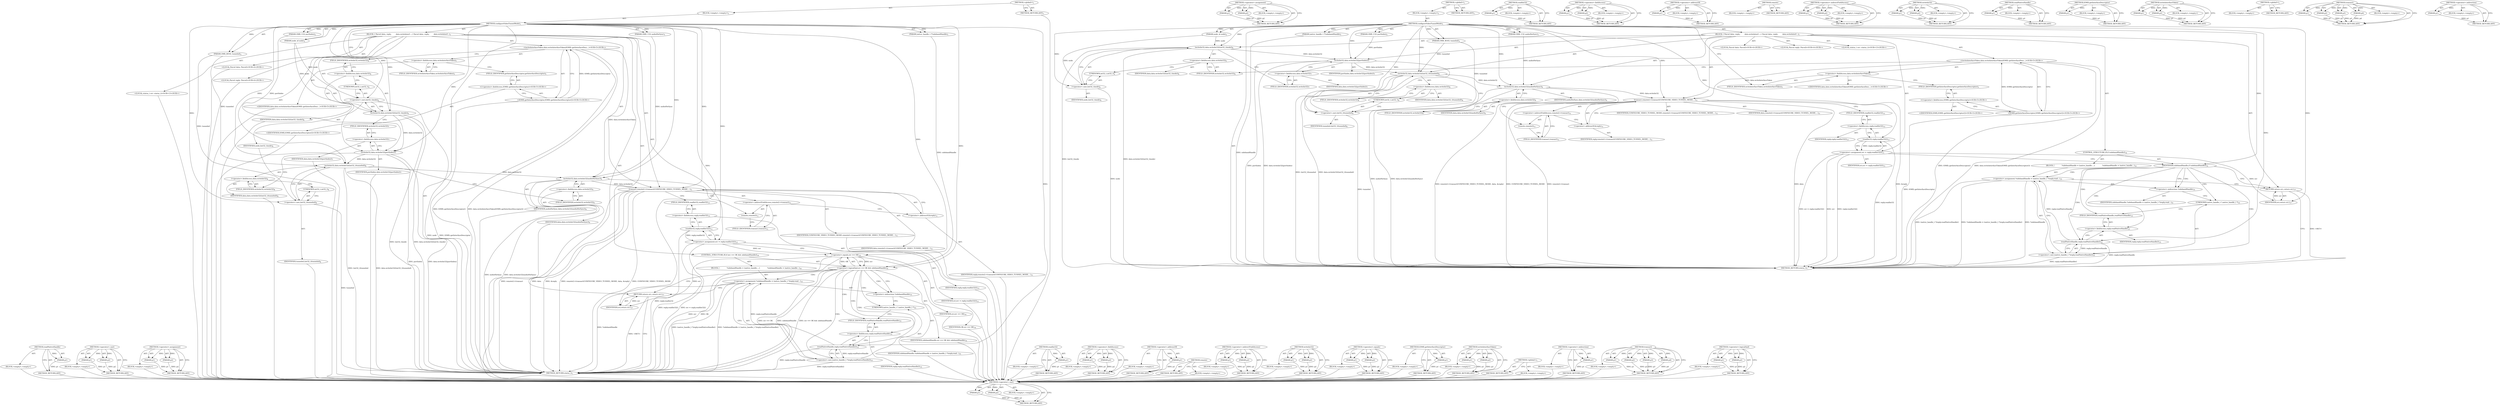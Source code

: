 digraph "&lt;operator&gt;.logicalAnd" {
vulnerable_124 [label=<(METHOD,&lt;operator&gt;.cast)>];
vulnerable_125 [label=<(PARAM,p1)>];
vulnerable_126 [label=<(PARAM,p2)>];
vulnerable_127 [label=<(BLOCK,&lt;empty&gt;,&lt;empty&gt;)>];
vulnerable_128 [label=<(METHOD_RETURN,ANY)>];
vulnerable_148 [label=<(METHOD,&lt;operator&gt;.assignment)>];
vulnerable_149 [label=<(PARAM,p1)>];
vulnerable_150 [label=<(PARAM,p2)>];
vulnerable_151 [label=<(BLOCK,&lt;empty&gt;,&lt;empty&gt;)>];
vulnerable_152 [label=<(METHOD_RETURN,ANY)>];
vulnerable_6 [label=<(METHOD,&lt;global&gt;)<SUB>1</SUB>>];
vulnerable_7 [label=<(BLOCK,&lt;empty&gt;,&lt;empty&gt;)<SUB>1</SUB>>];
vulnerable_8 [label=<(METHOD,configureVideoTunnelMode)<SUB>1</SUB>>];
vulnerable_9 [label=<(PARAM,node_id node)<SUB>2</SUB>>];
vulnerable_10 [label=<(PARAM,OMX_U32 portIndex)<SUB>2</SUB>>];
vulnerable_11 [label=<(PARAM,OMX_BOOL tunneled)<SUB>2</SUB>>];
vulnerable_12 [label=<(PARAM,OMX_U32 audioHwSync)<SUB>3</SUB>>];
vulnerable_13 [label=<(PARAM,native_handle_t **sidebandHandle)<SUB>3</SUB>>];
vulnerable_14 [label=<(BLOCK,{
 Parcel data, reply;
        data.writeInterf...,{
 Parcel data, reply;
        data.writeInterf...)<SUB>3</SUB>>];
vulnerable_15 [label="<(LOCAL,Parcel data: Parcel)<SUB>4</SUB>>"];
vulnerable_16 [label="<(LOCAL,Parcel reply: Parcel)<SUB>4</SUB>>"];
vulnerable_17 [label="<(writeInterfaceToken,data.writeInterfaceToken(IOMX::getInterfaceDesc...)<SUB>5</SUB>>"];
vulnerable_18 [label=<(&lt;operator&gt;.fieldAccess,data.writeInterfaceToken)<SUB>5</SUB>>];
vulnerable_19 [label="<(IDENTIFIER,data,data.writeInterfaceToken(IOMX::getInterfaceDesc...)<SUB>5</SUB>>"];
vulnerable_20 [label=<(FIELD_IDENTIFIER,writeInterfaceToken,writeInterfaceToken)<SUB>5</SUB>>];
vulnerable_21 [label="<(IOMX.getInterfaceDescriptor,IOMX::getInterfaceDescriptor())<SUB>5</SUB>>"];
vulnerable_22 [label="<(&lt;operator&gt;.fieldAccess,IOMX::getInterfaceDescriptor)<SUB>5</SUB>>"];
vulnerable_23 [label="<(IDENTIFIER,IOMX,IOMX::getInterfaceDescriptor())<SUB>5</SUB>>"];
vulnerable_24 [label=<(FIELD_IDENTIFIER,getInterfaceDescriptor,getInterfaceDescriptor)<SUB>5</SUB>>];
vulnerable_25 [label=<(writeInt32,data.writeInt32((int32_t)node))<SUB>6</SUB>>];
vulnerable_26 [label=<(&lt;operator&gt;.fieldAccess,data.writeInt32)<SUB>6</SUB>>];
vulnerable_27 [label=<(IDENTIFIER,data,data.writeInt32((int32_t)node))<SUB>6</SUB>>];
vulnerable_28 [label=<(FIELD_IDENTIFIER,writeInt32,writeInt32)<SUB>6</SUB>>];
vulnerable_29 [label=<(&lt;operator&gt;.cast,(int32_t)node)<SUB>6</SUB>>];
vulnerable_30 [label=<(UNKNOWN,int32_t,int32_t)<SUB>6</SUB>>];
vulnerable_31 [label=<(IDENTIFIER,node,(int32_t)node)<SUB>6</SUB>>];
vulnerable_32 [label=<(writeInt32,data.writeInt32(portIndex))<SUB>7</SUB>>];
vulnerable_33 [label=<(&lt;operator&gt;.fieldAccess,data.writeInt32)<SUB>7</SUB>>];
vulnerable_34 [label=<(IDENTIFIER,data,data.writeInt32(portIndex))<SUB>7</SUB>>];
vulnerable_35 [label=<(FIELD_IDENTIFIER,writeInt32,writeInt32)<SUB>7</SUB>>];
vulnerable_36 [label=<(IDENTIFIER,portIndex,data.writeInt32(portIndex))<SUB>7</SUB>>];
vulnerable_37 [label=<(writeInt32,data.writeInt32((int32_t)tunneled))<SUB>8</SUB>>];
vulnerable_38 [label=<(&lt;operator&gt;.fieldAccess,data.writeInt32)<SUB>8</SUB>>];
vulnerable_39 [label=<(IDENTIFIER,data,data.writeInt32((int32_t)tunneled))<SUB>8</SUB>>];
vulnerable_40 [label=<(FIELD_IDENTIFIER,writeInt32,writeInt32)<SUB>8</SUB>>];
vulnerable_41 [label=<(&lt;operator&gt;.cast,(int32_t)tunneled)<SUB>8</SUB>>];
vulnerable_42 [label=<(UNKNOWN,int32_t,int32_t)<SUB>8</SUB>>];
vulnerable_43 [label=<(IDENTIFIER,tunneled,(int32_t)tunneled)<SUB>8</SUB>>];
vulnerable_44 [label=<(writeInt32,data.writeInt32(audioHwSync))<SUB>9</SUB>>];
vulnerable_45 [label=<(&lt;operator&gt;.fieldAccess,data.writeInt32)<SUB>9</SUB>>];
vulnerable_46 [label=<(IDENTIFIER,data,data.writeInt32(audioHwSync))<SUB>9</SUB>>];
vulnerable_47 [label=<(FIELD_IDENTIFIER,writeInt32,writeInt32)<SUB>9</SUB>>];
vulnerable_48 [label=<(IDENTIFIER,audioHwSync,data.writeInt32(audioHwSync))<SUB>9</SUB>>];
vulnerable_49 [label=<(transact,remote()-&gt;transact(CONFIGURE_VIDEO_TUNNEL_MODE,...)<SUB>11</SUB>>];
vulnerable_50 [label=<(&lt;operator&gt;.indirectFieldAccess,remote()-&gt;transact)<SUB>11</SUB>>];
vulnerable_51 [label=<(remote,remote())<SUB>11</SUB>>];
vulnerable_52 [label=<(FIELD_IDENTIFIER,transact,transact)<SUB>11</SUB>>];
vulnerable_53 [label=<(IDENTIFIER,CONFIGURE_VIDEO_TUNNEL_MODE,remote()-&gt;transact(CONFIGURE_VIDEO_TUNNEL_MODE,...)<SUB>11</SUB>>];
vulnerable_54 [label=<(IDENTIFIER,data,remote()-&gt;transact(CONFIGURE_VIDEO_TUNNEL_MODE,...)<SUB>11</SUB>>];
vulnerable_55 [label=<(&lt;operator&gt;.addressOf,&amp;reply)<SUB>11</SUB>>];
vulnerable_56 [label=<(IDENTIFIER,reply,remote()-&gt;transact(CONFIGURE_VIDEO_TUNNEL_MODE,...)<SUB>11</SUB>>];
vulnerable_57 [label="<(LOCAL,status_t err: status_t)<SUB>13</SUB>>"];
vulnerable_58 [label=<(&lt;operator&gt;.assignment,err = reply.readInt32())<SUB>13</SUB>>];
vulnerable_59 [label=<(IDENTIFIER,err,err = reply.readInt32())<SUB>13</SUB>>];
vulnerable_60 [label=<(readInt32,reply.readInt32())<SUB>13</SUB>>];
vulnerable_61 [label=<(&lt;operator&gt;.fieldAccess,reply.readInt32)<SUB>13</SUB>>];
vulnerable_62 [label=<(IDENTIFIER,reply,reply.readInt32())<SUB>13</SUB>>];
vulnerable_63 [label=<(FIELD_IDENTIFIER,readInt32,readInt32)<SUB>13</SUB>>];
vulnerable_64 [label=<(CONTROL_STRUCTURE,IF,if (sidebandHandle))<SUB>14</SUB>>];
vulnerable_65 [label=<(IDENTIFIER,sidebandHandle,if (sidebandHandle))<SUB>14</SUB>>];
vulnerable_66 [label=<(BLOCK,{
             *sidebandHandle = (native_handle...,{
             *sidebandHandle = (native_handle...)<SUB>14</SUB>>];
vulnerable_67 [label=<(&lt;operator&gt;.assignment,*sidebandHandle = (native_handle_t *)reply.read...)<SUB>15</SUB>>];
vulnerable_68 [label=<(&lt;operator&gt;.indirection,*sidebandHandle)<SUB>15</SUB>>];
vulnerable_69 [label=<(IDENTIFIER,sidebandHandle,*sidebandHandle = (native_handle_t *)reply.read...)<SUB>15</SUB>>];
vulnerable_70 [label=<(&lt;operator&gt;.cast,(native_handle_t *)reply.readNativeHandle())<SUB>15</SUB>>];
vulnerable_71 [label=<(UNKNOWN,native_handle_t *,native_handle_t *)<SUB>15</SUB>>];
vulnerable_72 [label=<(readNativeHandle,reply.readNativeHandle())<SUB>15</SUB>>];
vulnerable_73 [label=<(&lt;operator&gt;.fieldAccess,reply.readNativeHandle)<SUB>15</SUB>>];
vulnerable_74 [label=<(IDENTIFIER,reply,reply.readNativeHandle())<SUB>15</SUB>>];
vulnerable_75 [label=<(FIELD_IDENTIFIER,readNativeHandle,readNativeHandle)<SUB>15</SUB>>];
vulnerable_76 [label=<(RETURN,return err;,return err;)<SUB>17</SUB>>];
vulnerable_77 [label=<(IDENTIFIER,err,return err;)<SUB>17</SUB>>];
vulnerable_78 [label=<(METHOD_RETURN,status_t)<SUB>1</SUB>>];
vulnerable_80 [label=<(METHOD_RETURN,ANY)<SUB>1</SUB>>];
vulnerable_153 [label=<(METHOD,readInt32)>];
vulnerable_154 [label=<(PARAM,p1)>];
vulnerable_155 [label=<(BLOCK,&lt;empty&gt;,&lt;empty&gt;)>];
vulnerable_156 [label=<(METHOD_RETURN,ANY)>];
vulnerable_110 [label=<(METHOD,&lt;operator&gt;.fieldAccess)>];
vulnerable_111 [label=<(PARAM,p1)>];
vulnerable_112 [label=<(PARAM,p2)>];
vulnerable_113 [label=<(BLOCK,&lt;empty&gt;,&lt;empty&gt;)>];
vulnerable_114 [label=<(METHOD_RETURN,ANY)>];
vulnerable_144 [label=<(METHOD,&lt;operator&gt;.addressOf)>];
vulnerable_145 [label=<(PARAM,p1)>];
vulnerable_146 [label=<(BLOCK,&lt;empty&gt;,&lt;empty&gt;)>];
vulnerable_147 [label=<(METHOD_RETURN,ANY)>];
vulnerable_141 [label=<(METHOD,remote)>];
vulnerable_142 [label=<(BLOCK,&lt;empty&gt;,&lt;empty&gt;)>];
vulnerable_143 [label=<(METHOD_RETURN,ANY)>];
vulnerable_136 [label=<(METHOD,&lt;operator&gt;.indirectFieldAccess)>];
vulnerable_137 [label=<(PARAM,p1)>];
vulnerable_138 [label=<(PARAM,p2)>];
vulnerable_139 [label=<(BLOCK,&lt;empty&gt;,&lt;empty&gt;)>];
vulnerable_140 [label=<(METHOD_RETURN,ANY)>];
vulnerable_119 [label=<(METHOD,writeInt32)>];
vulnerable_120 [label=<(PARAM,p1)>];
vulnerable_121 [label=<(PARAM,p2)>];
vulnerable_122 [label=<(BLOCK,&lt;empty&gt;,&lt;empty&gt;)>];
vulnerable_123 [label=<(METHOD_RETURN,ANY)>];
vulnerable_161 [label=<(METHOD,readNativeHandle)>];
vulnerable_162 [label=<(PARAM,p1)>];
vulnerable_163 [label=<(BLOCK,&lt;empty&gt;,&lt;empty&gt;)>];
vulnerable_164 [label=<(METHOD_RETURN,ANY)>];
vulnerable_115 [label=<(METHOD,IOMX.getInterfaceDescriptor)>];
vulnerable_116 [label=<(PARAM,p1)>];
vulnerable_117 [label=<(BLOCK,&lt;empty&gt;,&lt;empty&gt;)>];
vulnerable_118 [label=<(METHOD_RETURN,ANY)>];
vulnerable_105 [label=<(METHOD,writeInterfaceToken)>];
vulnerable_106 [label=<(PARAM,p1)>];
vulnerable_107 [label=<(PARAM,p2)>];
vulnerable_108 [label=<(BLOCK,&lt;empty&gt;,&lt;empty&gt;)>];
vulnerable_109 [label=<(METHOD_RETURN,ANY)>];
vulnerable_99 [label=<(METHOD,&lt;global&gt;)<SUB>1</SUB>>];
vulnerable_100 [label=<(BLOCK,&lt;empty&gt;,&lt;empty&gt;)>];
vulnerable_101 [label=<(METHOD_RETURN,ANY)>];
vulnerable_129 [label=<(METHOD,transact)>];
vulnerable_130 [label=<(PARAM,p1)>];
vulnerable_131 [label=<(PARAM,p2)>];
vulnerable_132 [label=<(PARAM,p3)>];
vulnerable_133 [label=<(PARAM,p4)>];
vulnerable_134 [label=<(BLOCK,&lt;empty&gt;,&lt;empty&gt;)>];
vulnerable_135 [label=<(METHOD_RETURN,ANY)>];
vulnerable_157 [label=<(METHOD,&lt;operator&gt;.indirection)>];
vulnerable_158 [label=<(PARAM,p1)>];
vulnerable_159 [label=<(BLOCK,&lt;empty&gt;,&lt;empty&gt;)>];
vulnerable_160 [label=<(METHOD_RETURN,ANY)>];
fixed_175 [label=<(METHOD,readNativeHandle)>];
fixed_176 [label=<(PARAM,p1)>];
fixed_177 [label=<(BLOCK,&lt;empty&gt;,&lt;empty&gt;)>];
fixed_178 [label=<(METHOD_RETURN,ANY)>];
fixed_128 [label=<(METHOD,&lt;operator&gt;.cast)>];
fixed_129 [label=<(PARAM,p1)>];
fixed_130 [label=<(PARAM,p2)>];
fixed_131 [label=<(BLOCK,&lt;empty&gt;,&lt;empty&gt;)>];
fixed_132 [label=<(METHOD_RETURN,ANY)>];
fixed_152 [label=<(METHOD,&lt;operator&gt;.assignment)>];
fixed_153 [label=<(PARAM,p1)>];
fixed_154 [label=<(PARAM,p2)>];
fixed_155 [label=<(BLOCK,&lt;empty&gt;,&lt;empty&gt;)>];
fixed_156 [label=<(METHOD_RETURN,ANY)>];
fixed_6 [label=<(METHOD,&lt;global&gt;)<SUB>1</SUB>>];
fixed_7 [label=<(BLOCK,&lt;empty&gt;,&lt;empty&gt;)<SUB>1</SUB>>];
fixed_8 [label=<(METHOD,configureVideoTunnelMode)<SUB>1</SUB>>];
fixed_9 [label=<(PARAM,node_id node)<SUB>2</SUB>>];
fixed_10 [label=<(PARAM,OMX_U32 portIndex)<SUB>2</SUB>>];
fixed_11 [label=<(PARAM,OMX_BOOL tunneled)<SUB>2</SUB>>];
fixed_12 [label=<(PARAM,OMX_U32 audioHwSync)<SUB>3</SUB>>];
fixed_13 [label=<(PARAM,native_handle_t **sidebandHandle)<SUB>3</SUB>>];
fixed_14 [label=<(BLOCK,{
 Parcel data, reply;
        data.writeInterf...,{
 Parcel data, reply;
        data.writeInterf...)<SUB>3</SUB>>];
fixed_15 [label="<(LOCAL,Parcel data: Parcel)<SUB>4</SUB>>"];
fixed_16 [label="<(LOCAL,Parcel reply: Parcel)<SUB>4</SUB>>"];
fixed_17 [label="<(writeInterfaceToken,data.writeInterfaceToken(IOMX::getInterfaceDesc...)<SUB>5</SUB>>"];
fixed_18 [label=<(&lt;operator&gt;.fieldAccess,data.writeInterfaceToken)<SUB>5</SUB>>];
fixed_19 [label="<(IDENTIFIER,data,data.writeInterfaceToken(IOMX::getInterfaceDesc...)<SUB>5</SUB>>"];
fixed_20 [label=<(FIELD_IDENTIFIER,writeInterfaceToken,writeInterfaceToken)<SUB>5</SUB>>];
fixed_21 [label="<(IOMX.getInterfaceDescriptor,IOMX::getInterfaceDescriptor())<SUB>5</SUB>>"];
fixed_22 [label="<(&lt;operator&gt;.fieldAccess,IOMX::getInterfaceDescriptor)<SUB>5</SUB>>"];
fixed_23 [label="<(IDENTIFIER,IOMX,IOMX::getInterfaceDescriptor())<SUB>5</SUB>>"];
fixed_24 [label=<(FIELD_IDENTIFIER,getInterfaceDescriptor,getInterfaceDescriptor)<SUB>5</SUB>>];
fixed_25 [label=<(writeInt32,data.writeInt32((int32_t)node))<SUB>6</SUB>>];
fixed_26 [label=<(&lt;operator&gt;.fieldAccess,data.writeInt32)<SUB>6</SUB>>];
fixed_27 [label=<(IDENTIFIER,data,data.writeInt32((int32_t)node))<SUB>6</SUB>>];
fixed_28 [label=<(FIELD_IDENTIFIER,writeInt32,writeInt32)<SUB>6</SUB>>];
fixed_29 [label=<(&lt;operator&gt;.cast,(int32_t)node)<SUB>6</SUB>>];
fixed_30 [label=<(UNKNOWN,int32_t,int32_t)<SUB>6</SUB>>];
fixed_31 [label=<(IDENTIFIER,node,(int32_t)node)<SUB>6</SUB>>];
fixed_32 [label=<(writeInt32,data.writeInt32(portIndex))<SUB>7</SUB>>];
fixed_33 [label=<(&lt;operator&gt;.fieldAccess,data.writeInt32)<SUB>7</SUB>>];
fixed_34 [label=<(IDENTIFIER,data,data.writeInt32(portIndex))<SUB>7</SUB>>];
fixed_35 [label=<(FIELD_IDENTIFIER,writeInt32,writeInt32)<SUB>7</SUB>>];
fixed_36 [label=<(IDENTIFIER,portIndex,data.writeInt32(portIndex))<SUB>7</SUB>>];
fixed_37 [label=<(writeInt32,data.writeInt32((int32_t)tunneled))<SUB>8</SUB>>];
fixed_38 [label=<(&lt;operator&gt;.fieldAccess,data.writeInt32)<SUB>8</SUB>>];
fixed_39 [label=<(IDENTIFIER,data,data.writeInt32((int32_t)tunneled))<SUB>8</SUB>>];
fixed_40 [label=<(FIELD_IDENTIFIER,writeInt32,writeInt32)<SUB>8</SUB>>];
fixed_41 [label=<(&lt;operator&gt;.cast,(int32_t)tunneled)<SUB>8</SUB>>];
fixed_42 [label=<(UNKNOWN,int32_t,int32_t)<SUB>8</SUB>>];
fixed_43 [label=<(IDENTIFIER,tunneled,(int32_t)tunneled)<SUB>8</SUB>>];
fixed_44 [label=<(writeInt32,data.writeInt32(audioHwSync))<SUB>9</SUB>>];
fixed_45 [label=<(&lt;operator&gt;.fieldAccess,data.writeInt32)<SUB>9</SUB>>];
fixed_46 [label=<(IDENTIFIER,data,data.writeInt32(audioHwSync))<SUB>9</SUB>>];
fixed_47 [label=<(FIELD_IDENTIFIER,writeInt32,writeInt32)<SUB>9</SUB>>];
fixed_48 [label=<(IDENTIFIER,audioHwSync,data.writeInt32(audioHwSync))<SUB>9</SUB>>];
fixed_49 [label=<(transact,remote()-&gt;transact(CONFIGURE_VIDEO_TUNNEL_MODE,...)<SUB>11</SUB>>];
fixed_50 [label=<(&lt;operator&gt;.indirectFieldAccess,remote()-&gt;transact)<SUB>11</SUB>>];
fixed_51 [label=<(remote,remote())<SUB>11</SUB>>];
fixed_52 [label=<(FIELD_IDENTIFIER,transact,transact)<SUB>11</SUB>>];
fixed_53 [label=<(IDENTIFIER,CONFIGURE_VIDEO_TUNNEL_MODE,remote()-&gt;transact(CONFIGURE_VIDEO_TUNNEL_MODE,...)<SUB>11</SUB>>];
fixed_54 [label=<(IDENTIFIER,data,remote()-&gt;transact(CONFIGURE_VIDEO_TUNNEL_MODE,...)<SUB>11</SUB>>];
fixed_55 [label=<(&lt;operator&gt;.addressOf,&amp;reply)<SUB>11</SUB>>];
fixed_56 [label=<(IDENTIFIER,reply,remote()-&gt;transact(CONFIGURE_VIDEO_TUNNEL_MODE,...)<SUB>11</SUB>>];
fixed_57 [label="<(LOCAL,status_t err: status_t)<SUB>13</SUB>>"];
fixed_58 [label=<(&lt;operator&gt;.assignment,err = reply.readInt32())<SUB>13</SUB>>];
fixed_59 [label=<(IDENTIFIER,err,err = reply.readInt32())<SUB>13</SUB>>];
fixed_60 [label=<(readInt32,reply.readInt32())<SUB>13</SUB>>];
fixed_61 [label=<(&lt;operator&gt;.fieldAccess,reply.readInt32)<SUB>13</SUB>>];
fixed_62 [label=<(IDENTIFIER,reply,reply.readInt32())<SUB>13</SUB>>];
fixed_63 [label=<(FIELD_IDENTIFIER,readInt32,readInt32)<SUB>13</SUB>>];
fixed_64 [label=<(CONTROL_STRUCTURE,IF,if (err == OK &amp;&amp; sidebandHandle))<SUB>14</SUB>>];
fixed_65 [label=<(&lt;operator&gt;.logicalAnd,err == OK &amp;&amp; sidebandHandle)<SUB>14</SUB>>];
fixed_66 [label=<(&lt;operator&gt;.equals,err == OK)<SUB>14</SUB>>];
fixed_67 [label=<(IDENTIFIER,err,err == OK)<SUB>14</SUB>>];
fixed_68 [label=<(IDENTIFIER,OK,err == OK)<SUB>14</SUB>>];
fixed_69 [label=<(IDENTIFIER,sidebandHandle,err == OK &amp;&amp; sidebandHandle)<SUB>14</SUB>>];
fixed_70 [label=<(BLOCK,{
             *sidebandHandle = (native_handle...,{
             *sidebandHandle = (native_handle...)<SUB>14</SUB>>];
fixed_71 [label=<(&lt;operator&gt;.assignment,*sidebandHandle = (native_handle_t *)reply.read...)<SUB>15</SUB>>];
fixed_72 [label=<(&lt;operator&gt;.indirection,*sidebandHandle)<SUB>15</SUB>>];
fixed_73 [label=<(IDENTIFIER,sidebandHandle,*sidebandHandle = (native_handle_t *)reply.read...)<SUB>15</SUB>>];
fixed_74 [label=<(&lt;operator&gt;.cast,(native_handle_t *)reply.readNativeHandle())<SUB>15</SUB>>];
fixed_75 [label=<(UNKNOWN,native_handle_t *,native_handle_t *)<SUB>15</SUB>>];
fixed_76 [label=<(readNativeHandle,reply.readNativeHandle())<SUB>15</SUB>>];
fixed_77 [label=<(&lt;operator&gt;.fieldAccess,reply.readNativeHandle)<SUB>15</SUB>>];
fixed_78 [label=<(IDENTIFIER,reply,reply.readNativeHandle())<SUB>15</SUB>>];
fixed_79 [label=<(FIELD_IDENTIFIER,readNativeHandle,readNativeHandle)<SUB>15</SUB>>];
fixed_80 [label=<(RETURN,return err;,return err;)<SUB>17</SUB>>];
fixed_81 [label=<(IDENTIFIER,err,return err;)<SUB>17</SUB>>];
fixed_82 [label=<(METHOD_RETURN,status_t)<SUB>1</SUB>>];
fixed_84 [label=<(METHOD_RETURN,ANY)<SUB>1</SUB>>];
fixed_157 [label=<(METHOD,readInt32)>];
fixed_158 [label=<(PARAM,p1)>];
fixed_159 [label=<(BLOCK,&lt;empty&gt;,&lt;empty&gt;)>];
fixed_160 [label=<(METHOD_RETURN,ANY)>];
fixed_114 [label=<(METHOD,&lt;operator&gt;.fieldAccess)>];
fixed_115 [label=<(PARAM,p1)>];
fixed_116 [label=<(PARAM,p2)>];
fixed_117 [label=<(BLOCK,&lt;empty&gt;,&lt;empty&gt;)>];
fixed_118 [label=<(METHOD_RETURN,ANY)>];
fixed_148 [label=<(METHOD,&lt;operator&gt;.addressOf)>];
fixed_149 [label=<(PARAM,p1)>];
fixed_150 [label=<(BLOCK,&lt;empty&gt;,&lt;empty&gt;)>];
fixed_151 [label=<(METHOD_RETURN,ANY)>];
fixed_145 [label=<(METHOD,remote)>];
fixed_146 [label=<(BLOCK,&lt;empty&gt;,&lt;empty&gt;)>];
fixed_147 [label=<(METHOD_RETURN,ANY)>];
fixed_140 [label=<(METHOD,&lt;operator&gt;.indirectFieldAccess)>];
fixed_141 [label=<(PARAM,p1)>];
fixed_142 [label=<(PARAM,p2)>];
fixed_143 [label=<(BLOCK,&lt;empty&gt;,&lt;empty&gt;)>];
fixed_144 [label=<(METHOD_RETURN,ANY)>];
fixed_123 [label=<(METHOD,writeInt32)>];
fixed_124 [label=<(PARAM,p1)>];
fixed_125 [label=<(PARAM,p2)>];
fixed_126 [label=<(BLOCK,&lt;empty&gt;,&lt;empty&gt;)>];
fixed_127 [label=<(METHOD_RETURN,ANY)>];
fixed_166 [label=<(METHOD,&lt;operator&gt;.equals)>];
fixed_167 [label=<(PARAM,p1)>];
fixed_168 [label=<(PARAM,p2)>];
fixed_169 [label=<(BLOCK,&lt;empty&gt;,&lt;empty&gt;)>];
fixed_170 [label=<(METHOD_RETURN,ANY)>];
fixed_119 [label=<(METHOD,IOMX.getInterfaceDescriptor)>];
fixed_120 [label=<(PARAM,p1)>];
fixed_121 [label=<(BLOCK,&lt;empty&gt;,&lt;empty&gt;)>];
fixed_122 [label=<(METHOD_RETURN,ANY)>];
fixed_109 [label=<(METHOD,writeInterfaceToken)>];
fixed_110 [label=<(PARAM,p1)>];
fixed_111 [label=<(PARAM,p2)>];
fixed_112 [label=<(BLOCK,&lt;empty&gt;,&lt;empty&gt;)>];
fixed_113 [label=<(METHOD_RETURN,ANY)>];
fixed_103 [label=<(METHOD,&lt;global&gt;)<SUB>1</SUB>>];
fixed_104 [label=<(BLOCK,&lt;empty&gt;,&lt;empty&gt;)>];
fixed_105 [label=<(METHOD_RETURN,ANY)>];
fixed_171 [label=<(METHOD,&lt;operator&gt;.indirection)>];
fixed_172 [label=<(PARAM,p1)>];
fixed_173 [label=<(BLOCK,&lt;empty&gt;,&lt;empty&gt;)>];
fixed_174 [label=<(METHOD_RETURN,ANY)>];
fixed_133 [label=<(METHOD,transact)>];
fixed_134 [label=<(PARAM,p1)>];
fixed_135 [label=<(PARAM,p2)>];
fixed_136 [label=<(PARAM,p3)>];
fixed_137 [label=<(PARAM,p4)>];
fixed_138 [label=<(BLOCK,&lt;empty&gt;,&lt;empty&gt;)>];
fixed_139 [label=<(METHOD_RETURN,ANY)>];
fixed_161 [label=<(METHOD,&lt;operator&gt;.logicalAnd)>];
fixed_162 [label=<(PARAM,p1)>];
fixed_163 [label=<(PARAM,p2)>];
fixed_164 [label=<(BLOCK,&lt;empty&gt;,&lt;empty&gt;)>];
fixed_165 [label=<(METHOD_RETURN,ANY)>];
vulnerable_124 -> vulnerable_125  [key=0, label="AST: "];
vulnerable_124 -> vulnerable_125  [key=1, label="DDG: "];
vulnerable_124 -> vulnerable_127  [key=0, label="AST: "];
vulnerable_124 -> vulnerable_126  [key=0, label="AST: "];
vulnerable_124 -> vulnerable_126  [key=1, label="DDG: "];
vulnerable_124 -> vulnerable_128  [key=0, label="AST: "];
vulnerable_124 -> vulnerable_128  [key=1, label="CFG: "];
vulnerable_125 -> vulnerable_128  [key=0, label="DDG: p1"];
vulnerable_126 -> vulnerable_128  [key=0, label="DDG: p2"];
vulnerable_148 -> vulnerable_149  [key=0, label="AST: "];
vulnerable_148 -> vulnerable_149  [key=1, label="DDG: "];
vulnerable_148 -> vulnerable_151  [key=0, label="AST: "];
vulnerable_148 -> vulnerable_150  [key=0, label="AST: "];
vulnerable_148 -> vulnerable_150  [key=1, label="DDG: "];
vulnerable_148 -> vulnerable_152  [key=0, label="AST: "];
vulnerable_148 -> vulnerable_152  [key=1, label="CFG: "];
vulnerable_149 -> vulnerable_152  [key=0, label="DDG: p1"];
vulnerable_150 -> vulnerable_152  [key=0, label="DDG: p2"];
vulnerable_6 -> vulnerable_7  [key=0, label="AST: "];
vulnerable_6 -> vulnerable_80  [key=0, label="AST: "];
vulnerable_6 -> vulnerable_80  [key=1, label="CFG: "];
vulnerable_7 -> vulnerable_8  [key=0, label="AST: "];
vulnerable_8 -> vulnerable_9  [key=0, label="AST: "];
vulnerable_8 -> vulnerable_9  [key=1, label="DDG: "];
vulnerable_8 -> vulnerable_10  [key=0, label="AST: "];
vulnerable_8 -> vulnerable_10  [key=1, label="DDG: "];
vulnerable_8 -> vulnerable_11  [key=0, label="AST: "];
vulnerable_8 -> vulnerable_11  [key=1, label="DDG: "];
vulnerable_8 -> vulnerable_12  [key=0, label="AST: "];
vulnerable_8 -> vulnerable_12  [key=1, label="DDG: "];
vulnerable_8 -> vulnerable_13  [key=0, label="AST: "];
vulnerable_8 -> vulnerable_13  [key=1, label="DDG: "];
vulnerable_8 -> vulnerable_14  [key=0, label="AST: "];
vulnerable_8 -> vulnerable_78  [key=0, label="AST: "];
vulnerable_8 -> vulnerable_20  [key=0, label="CFG: "];
vulnerable_8 -> vulnerable_25  [key=0, label="DDG: "];
vulnerable_8 -> vulnerable_32  [key=0, label="DDG: "];
vulnerable_8 -> vulnerable_37  [key=0, label="DDG: "];
vulnerable_8 -> vulnerable_44  [key=0, label="DDG: "];
vulnerable_8 -> vulnerable_49  [key=0, label="DDG: "];
vulnerable_8 -> vulnerable_65  [key=0, label="DDG: "];
vulnerable_8 -> vulnerable_77  [key=0, label="DDG: "];
vulnerable_8 -> vulnerable_29  [key=0, label="DDG: "];
vulnerable_8 -> vulnerable_41  [key=0, label="DDG: "];
vulnerable_8 -> vulnerable_60  [key=0, label="DDG: "];
vulnerable_8 -> vulnerable_72  [key=0, label="DDG: "];
vulnerable_9 -> vulnerable_25  [key=0, label="DDG: node"];
vulnerable_9 -> vulnerable_29  [key=0, label="DDG: node"];
vulnerable_10 -> vulnerable_32  [key=0, label="DDG: portIndex"];
vulnerable_11 -> vulnerable_37  [key=0, label="DDG: tunneled"];
vulnerable_11 -> vulnerable_41  [key=0, label="DDG: tunneled"];
vulnerable_12 -> vulnerable_44  [key=0, label="DDG: audioHwSync"];
vulnerable_13 -> vulnerable_78  [key=0, label="DDG: sidebandHandle"];
vulnerable_14 -> vulnerable_15  [key=0, label="AST: "];
vulnerable_14 -> vulnerable_16  [key=0, label="AST: "];
vulnerable_14 -> vulnerable_17  [key=0, label="AST: "];
vulnerable_14 -> vulnerable_25  [key=0, label="AST: "];
vulnerable_14 -> vulnerable_32  [key=0, label="AST: "];
vulnerable_14 -> vulnerable_37  [key=0, label="AST: "];
vulnerable_14 -> vulnerable_44  [key=0, label="AST: "];
vulnerable_14 -> vulnerable_49  [key=0, label="AST: "];
vulnerable_14 -> vulnerable_57  [key=0, label="AST: "];
vulnerable_14 -> vulnerable_58  [key=0, label="AST: "];
vulnerable_14 -> vulnerable_64  [key=0, label="AST: "];
vulnerable_14 -> vulnerable_76  [key=0, label="AST: "];
vulnerable_17 -> vulnerable_18  [key=0, label="AST: "];
vulnerable_17 -> vulnerable_21  [key=0, label="AST: "];
vulnerable_17 -> vulnerable_28  [key=0, label="CFG: "];
vulnerable_17 -> vulnerable_78  [key=0, label="DDG: IOMX::getInterfaceDescriptor()"];
vulnerable_17 -> vulnerable_78  [key=1, label="DDG: data.writeInterfaceToken(IOMX::getInterfaceDescriptor())"];
vulnerable_17 -> vulnerable_49  [key=0, label="DDG: data.writeInterfaceToken"];
vulnerable_18 -> vulnerable_19  [key=0, label="AST: "];
vulnerable_18 -> vulnerable_20  [key=0, label="AST: "];
vulnerable_18 -> vulnerable_24  [key=0, label="CFG: "];
vulnerable_20 -> vulnerable_18  [key=0, label="CFG: "];
vulnerable_21 -> vulnerable_22  [key=0, label="AST: "];
vulnerable_21 -> vulnerable_17  [key=0, label="CFG: "];
vulnerable_21 -> vulnerable_17  [key=1, label="DDG: IOMX::getInterfaceDescriptor"];
vulnerable_21 -> vulnerable_78  [key=0, label="DDG: IOMX::getInterfaceDescriptor"];
vulnerable_22 -> vulnerable_23  [key=0, label="AST: "];
vulnerable_22 -> vulnerable_24  [key=0, label="AST: "];
vulnerable_22 -> vulnerable_21  [key=0, label="CFG: "];
vulnerable_24 -> vulnerable_22  [key=0, label="CFG: "];
vulnerable_25 -> vulnerable_26  [key=0, label="AST: "];
vulnerable_25 -> vulnerable_29  [key=0, label="AST: "];
vulnerable_25 -> vulnerable_35  [key=0, label="CFG: "];
vulnerable_25 -> vulnerable_78  [key=0, label="DDG: (int32_t)node"];
vulnerable_25 -> vulnerable_78  [key=1, label="DDG: data.writeInt32((int32_t)node)"];
vulnerable_25 -> vulnerable_32  [key=0, label="DDG: data.writeInt32"];
vulnerable_26 -> vulnerable_27  [key=0, label="AST: "];
vulnerable_26 -> vulnerable_28  [key=0, label="AST: "];
vulnerable_26 -> vulnerable_30  [key=0, label="CFG: "];
vulnerable_28 -> vulnerable_26  [key=0, label="CFG: "];
vulnerable_29 -> vulnerable_30  [key=0, label="AST: "];
vulnerable_29 -> vulnerable_31  [key=0, label="AST: "];
vulnerable_29 -> vulnerable_25  [key=0, label="CFG: "];
vulnerable_29 -> vulnerable_78  [key=0, label="DDG: node"];
vulnerable_30 -> vulnerable_29  [key=0, label="CFG: "];
vulnerable_32 -> vulnerable_33  [key=0, label="AST: "];
vulnerable_32 -> vulnerable_36  [key=0, label="AST: "];
vulnerable_32 -> vulnerable_40  [key=0, label="CFG: "];
vulnerable_32 -> vulnerable_78  [key=0, label="DDG: portIndex"];
vulnerable_32 -> vulnerable_78  [key=1, label="DDG: data.writeInt32(portIndex)"];
vulnerable_32 -> vulnerable_37  [key=0, label="DDG: data.writeInt32"];
vulnerable_33 -> vulnerable_34  [key=0, label="AST: "];
vulnerable_33 -> vulnerable_35  [key=0, label="AST: "];
vulnerable_33 -> vulnerable_32  [key=0, label="CFG: "];
vulnerable_35 -> vulnerable_33  [key=0, label="CFG: "];
vulnerable_37 -> vulnerable_38  [key=0, label="AST: "];
vulnerable_37 -> vulnerable_41  [key=0, label="AST: "];
vulnerable_37 -> vulnerable_47  [key=0, label="CFG: "];
vulnerable_37 -> vulnerable_78  [key=0, label="DDG: (int32_t)tunneled"];
vulnerable_37 -> vulnerable_78  [key=1, label="DDG: data.writeInt32((int32_t)tunneled)"];
vulnerable_37 -> vulnerable_44  [key=0, label="DDG: data.writeInt32"];
vulnerable_38 -> vulnerable_39  [key=0, label="AST: "];
vulnerable_38 -> vulnerable_40  [key=0, label="AST: "];
vulnerable_38 -> vulnerable_42  [key=0, label="CFG: "];
vulnerable_40 -> vulnerable_38  [key=0, label="CFG: "];
vulnerable_41 -> vulnerable_42  [key=0, label="AST: "];
vulnerable_41 -> vulnerable_43  [key=0, label="AST: "];
vulnerable_41 -> vulnerable_37  [key=0, label="CFG: "];
vulnerable_41 -> vulnerable_78  [key=0, label="DDG: tunneled"];
vulnerable_42 -> vulnerable_41  [key=0, label="CFG: "];
vulnerable_44 -> vulnerable_45  [key=0, label="AST: "];
vulnerable_44 -> vulnerable_48  [key=0, label="AST: "];
vulnerable_44 -> vulnerable_51  [key=0, label="CFG: "];
vulnerable_44 -> vulnerable_78  [key=0, label="DDG: audioHwSync"];
vulnerable_44 -> vulnerable_78  [key=1, label="DDG: data.writeInt32(audioHwSync)"];
vulnerable_44 -> vulnerable_49  [key=0, label="DDG: data.writeInt32"];
vulnerable_45 -> vulnerable_46  [key=0, label="AST: "];
vulnerable_45 -> vulnerable_47  [key=0, label="AST: "];
vulnerable_45 -> vulnerable_44  [key=0, label="CFG: "];
vulnerable_47 -> vulnerable_45  [key=0, label="CFG: "];
vulnerable_49 -> vulnerable_50  [key=0, label="AST: "];
vulnerable_49 -> vulnerable_53  [key=0, label="AST: "];
vulnerable_49 -> vulnerable_54  [key=0, label="AST: "];
vulnerable_49 -> vulnerable_55  [key=0, label="AST: "];
vulnerable_49 -> vulnerable_63  [key=0, label="CFG: "];
vulnerable_49 -> vulnerable_78  [key=0, label="DDG: remote()-&gt;transact"];
vulnerable_49 -> vulnerable_78  [key=1, label="DDG: data"];
vulnerable_49 -> vulnerable_78  [key=2, label="DDG: &amp;reply"];
vulnerable_49 -> vulnerable_78  [key=3, label="DDG: remote()-&gt;transact(CONFIGURE_VIDEO_TUNNEL_MODE, data, &amp;reply)"];
vulnerable_49 -> vulnerable_78  [key=4, label="DDG: CONFIGURE_VIDEO_TUNNEL_MODE"];
vulnerable_50 -> vulnerable_51  [key=0, label="AST: "];
vulnerable_50 -> vulnerable_52  [key=0, label="AST: "];
vulnerable_50 -> vulnerable_55  [key=0, label="CFG: "];
vulnerable_51 -> vulnerable_52  [key=0, label="CFG: "];
vulnerable_52 -> vulnerable_50  [key=0, label="CFG: "];
vulnerable_55 -> vulnerable_56  [key=0, label="AST: "];
vulnerable_55 -> vulnerable_49  [key=0, label="CFG: "];
vulnerable_58 -> vulnerable_59  [key=0, label="AST: "];
vulnerable_58 -> vulnerable_60  [key=0, label="AST: "];
vulnerable_58 -> vulnerable_65  [key=0, label="CFG: "];
vulnerable_58 -> vulnerable_78  [key=0, label="DDG: err"];
vulnerable_58 -> vulnerable_78  [key=1, label="DDG: reply.readInt32()"];
vulnerable_58 -> vulnerable_78  [key=2, label="DDG: err = reply.readInt32()"];
vulnerable_58 -> vulnerable_77  [key=0, label="DDG: err"];
vulnerable_60 -> vulnerable_61  [key=0, label="AST: "];
vulnerable_60 -> vulnerable_58  [key=0, label="CFG: "];
vulnerable_60 -> vulnerable_58  [key=1, label="DDG: reply.readInt32"];
vulnerable_60 -> vulnerable_78  [key=0, label="DDG: reply.readInt32"];
vulnerable_61 -> vulnerable_62  [key=0, label="AST: "];
vulnerable_61 -> vulnerable_63  [key=0, label="AST: "];
vulnerable_61 -> vulnerable_60  [key=0, label="CFG: "];
vulnerable_63 -> vulnerable_61  [key=0, label="CFG: "];
vulnerable_64 -> vulnerable_65  [key=0, label="AST: "];
vulnerable_64 -> vulnerable_66  [key=0, label="AST: "];
vulnerable_65 -> vulnerable_68  [key=0, label="CFG: "];
vulnerable_65 -> vulnerable_68  [key=1, label="CDG: "];
vulnerable_65 -> vulnerable_76  [key=0, label="CFG: "];
vulnerable_65 -> vulnerable_72  [key=0, label="CDG: "];
vulnerable_65 -> vulnerable_67  [key=0, label="CDG: "];
vulnerable_65 -> vulnerable_73  [key=0, label="CDG: "];
vulnerable_65 -> vulnerable_70  [key=0, label="CDG: "];
vulnerable_65 -> vulnerable_71  [key=0, label="CDG: "];
vulnerable_65 -> vulnerable_75  [key=0, label="CDG: "];
vulnerable_66 -> vulnerable_67  [key=0, label="AST: "];
vulnerable_67 -> vulnerable_68  [key=0, label="AST: "];
vulnerable_67 -> vulnerable_70  [key=0, label="AST: "];
vulnerable_67 -> vulnerable_76  [key=0, label="CFG: "];
vulnerable_67 -> vulnerable_78  [key=0, label="DDG: *sidebandHandle"];
vulnerable_67 -> vulnerable_78  [key=1, label="DDG: (native_handle_t *)reply.readNativeHandle()"];
vulnerable_67 -> vulnerable_78  [key=2, label="DDG: *sidebandHandle = (native_handle_t *)reply.readNativeHandle()"];
vulnerable_68 -> vulnerable_69  [key=0, label="AST: "];
vulnerable_68 -> vulnerable_71  [key=0, label="CFG: "];
vulnerable_70 -> vulnerable_71  [key=0, label="AST: "];
vulnerable_70 -> vulnerable_72  [key=0, label="AST: "];
vulnerable_70 -> vulnerable_67  [key=0, label="CFG: "];
vulnerable_70 -> vulnerable_78  [key=0, label="DDG: reply.readNativeHandle()"];
vulnerable_71 -> vulnerable_75  [key=0, label="CFG: "];
vulnerable_72 -> vulnerable_73  [key=0, label="AST: "];
vulnerable_72 -> vulnerable_70  [key=0, label="CFG: "];
vulnerable_72 -> vulnerable_70  [key=1, label="DDG: reply.readNativeHandle"];
vulnerable_72 -> vulnerable_78  [key=0, label="DDG: reply.readNativeHandle"];
vulnerable_72 -> vulnerable_67  [key=0, label="DDG: reply.readNativeHandle"];
vulnerable_73 -> vulnerable_74  [key=0, label="AST: "];
vulnerable_73 -> vulnerable_75  [key=0, label="AST: "];
vulnerable_73 -> vulnerable_72  [key=0, label="CFG: "];
vulnerable_75 -> vulnerable_73  [key=0, label="CFG: "];
vulnerable_76 -> vulnerable_77  [key=0, label="AST: "];
vulnerable_76 -> vulnerable_78  [key=0, label="CFG: "];
vulnerable_76 -> vulnerable_78  [key=1, label="DDG: &lt;RET&gt;"];
vulnerable_77 -> vulnerable_76  [key=0, label="DDG: err"];
vulnerable_153 -> vulnerable_154  [key=0, label="AST: "];
vulnerable_153 -> vulnerable_154  [key=1, label="DDG: "];
vulnerable_153 -> vulnerable_155  [key=0, label="AST: "];
vulnerable_153 -> vulnerable_156  [key=0, label="AST: "];
vulnerable_153 -> vulnerable_156  [key=1, label="CFG: "];
vulnerable_154 -> vulnerable_156  [key=0, label="DDG: p1"];
vulnerable_110 -> vulnerable_111  [key=0, label="AST: "];
vulnerable_110 -> vulnerable_111  [key=1, label="DDG: "];
vulnerable_110 -> vulnerable_113  [key=0, label="AST: "];
vulnerable_110 -> vulnerable_112  [key=0, label="AST: "];
vulnerable_110 -> vulnerable_112  [key=1, label="DDG: "];
vulnerable_110 -> vulnerable_114  [key=0, label="AST: "];
vulnerable_110 -> vulnerable_114  [key=1, label="CFG: "];
vulnerable_111 -> vulnerable_114  [key=0, label="DDG: p1"];
vulnerable_112 -> vulnerable_114  [key=0, label="DDG: p2"];
vulnerable_144 -> vulnerable_145  [key=0, label="AST: "];
vulnerable_144 -> vulnerable_145  [key=1, label="DDG: "];
vulnerable_144 -> vulnerable_146  [key=0, label="AST: "];
vulnerable_144 -> vulnerable_147  [key=0, label="AST: "];
vulnerable_144 -> vulnerable_147  [key=1, label="CFG: "];
vulnerable_145 -> vulnerable_147  [key=0, label="DDG: p1"];
vulnerable_141 -> vulnerable_142  [key=0, label="AST: "];
vulnerable_141 -> vulnerable_143  [key=0, label="AST: "];
vulnerable_141 -> vulnerable_143  [key=1, label="CFG: "];
vulnerable_136 -> vulnerable_137  [key=0, label="AST: "];
vulnerable_136 -> vulnerable_137  [key=1, label="DDG: "];
vulnerable_136 -> vulnerable_139  [key=0, label="AST: "];
vulnerable_136 -> vulnerable_138  [key=0, label="AST: "];
vulnerable_136 -> vulnerable_138  [key=1, label="DDG: "];
vulnerable_136 -> vulnerable_140  [key=0, label="AST: "];
vulnerable_136 -> vulnerable_140  [key=1, label="CFG: "];
vulnerable_137 -> vulnerable_140  [key=0, label="DDG: p1"];
vulnerable_138 -> vulnerable_140  [key=0, label="DDG: p2"];
vulnerable_119 -> vulnerable_120  [key=0, label="AST: "];
vulnerable_119 -> vulnerable_120  [key=1, label="DDG: "];
vulnerable_119 -> vulnerable_122  [key=0, label="AST: "];
vulnerable_119 -> vulnerable_121  [key=0, label="AST: "];
vulnerable_119 -> vulnerable_121  [key=1, label="DDG: "];
vulnerable_119 -> vulnerable_123  [key=0, label="AST: "];
vulnerable_119 -> vulnerable_123  [key=1, label="CFG: "];
vulnerable_120 -> vulnerable_123  [key=0, label="DDG: p1"];
vulnerable_121 -> vulnerable_123  [key=0, label="DDG: p2"];
vulnerable_161 -> vulnerable_162  [key=0, label="AST: "];
vulnerable_161 -> vulnerable_162  [key=1, label="DDG: "];
vulnerable_161 -> vulnerable_163  [key=0, label="AST: "];
vulnerable_161 -> vulnerable_164  [key=0, label="AST: "];
vulnerable_161 -> vulnerable_164  [key=1, label="CFG: "];
vulnerable_162 -> vulnerable_164  [key=0, label="DDG: p1"];
vulnerable_115 -> vulnerable_116  [key=0, label="AST: "];
vulnerable_115 -> vulnerable_116  [key=1, label="DDG: "];
vulnerable_115 -> vulnerable_117  [key=0, label="AST: "];
vulnerable_115 -> vulnerable_118  [key=0, label="AST: "];
vulnerable_115 -> vulnerable_118  [key=1, label="CFG: "];
vulnerable_116 -> vulnerable_118  [key=0, label="DDG: p1"];
vulnerable_105 -> vulnerable_106  [key=0, label="AST: "];
vulnerable_105 -> vulnerable_106  [key=1, label="DDG: "];
vulnerable_105 -> vulnerable_108  [key=0, label="AST: "];
vulnerable_105 -> vulnerable_107  [key=0, label="AST: "];
vulnerable_105 -> vulnerable_107  [key=1, label="DDG: "];
vulnerable_105 -> vulnerable_109  [key=0, label="AST: "];
vulnerable_105 -> vulnerable_109  [key=1, label="CFG: "];
vulnerable_106 -> vulnerable_109  [key=0, label="DDG: p1"];
vulnerable_107 -> vulnerable_109  [key=0, label="DDG: p2"];
vulnerable_99 -> vulnerable_100  [key=0, label="AST: "];
vulnerable_99 -> vulnerable_101  [key=0, label="AST: "];
vulnerable_99 -> vulnerable_101  [key=1, label="CFG: "];
vulnerable_129 -> vulnerable_130  [key=0, label="AST: "];
vulnerable_129 -> vulnerable_130  [key=1, label="DDG: "];
vulnerable_129 -> vulnerable_134  [key=0, label="AST: "];
vulnerable_129 -> vulnerable_131  [key=0, label="AST: "];
vulnerable_129 -> vulnerable_131  [key=1, label="DDG: "];
vulnerable_129 -> vulnerable_135  [key=0, label="AST: "];
vulnerable_129 -> vulnerable_135  [key=1, label="CFG: "];
vulnerable_129 -> vulnerable_132  [key=0, label="AST: "];
vulnerable_129 -> vulnerable_132  [key=1, label="DDG: "];
vulnerable_129 -> vulnerable_133  [key=0, label="AST: "];
vulnerable_129 -> vulnerable_133  [key=1, label="DDG: "];
vulnerable_130 -> vulnerable_135  [key=0, label="DDG: p1"];
vulnerable_131 -> vulnerable_135  [key=0, label="DDG: p2"];
vulnerable_132 -> vulnerable_135  [key=0, label="DDG: p3"];
vulnerable_133 -> vulnerable_135  [key=0, label="DDG: p4"];
vulnerable_157 -> vulnerable_158  [key=0, label="AST: "];
vulnerable_157 -> vulnerable_158  [key=1, label="DDG: "];
vulnerable_157 -> vulnerable_159  [key=0, label="AST: "];
vulnerable_157 -> vulnerable_160  [key=0, label="AST: "];
vulnerable_157 -> vulnerable_160  [key=1, label="CFG: "];
vulnerable_158 -> vulnerable_160  [key=0, label="DDG: p1"];
fixed_175 -> fixed_176  [key=0, label="AST: "];
fixed_175 -> fixed_176  [key=1, label="DDG: "];
fixed_175 -> fixed_177  [key=0, label="AST: "];
fixed_175 -> fixed_178  [key=0, label="AST: "];
fixed_175 -> fixed_178  [key=1, label="CFG: "];
fixed_176 -> fixed_178  [key=0, label="DDG: p1"];
fixed_177 -> vulnerable_124  [key=0];
fixed_178 -> vulnerable_124  [key=0];
fixed_128 -> fixed_129  [key=0, label="AST: "];
fixed_128 -> fixed_129  [key=1, label="DDG: "];
fixed_128 -> fixed_131  [key=0, label="AST: "];
fixed_128 -> fixed_130  [key=0, label="AST: "];
fixed_128 -> fixed_130  [key=1, label="DDG: "];
fixed_128 -> fixed_132  [key=0, label="AST: "];
fixed_128 -> fixed_132  [key=1, label="CFG: "];
fixed_129 -> fixed_132  [key=0, label="DDG: p1"];
fixed_130 -> fixed_132  [key=0, label="DDG: p2"];
fixed_131 -> vulnerable_124  [key=0];
fixed_132 -> vulnerable_124  [key=0];
fixed_152 -> fixed_153  [key=0, label="AST: "];
fixed_152 -> fixed_153  [key=1, label="DDG: "];
fixed_152 -> fixed_155  [key=0, label="AST: "];
fixed_152 -> fixed_154  [key=0, label="AST: "];
fixed_152 -> fixed_154  [key=1, label="DDG: "];
fixed_152 -> fixed_156  [key=0, label="AST: "];
fixed_152 -> fixed_156  [key=1, label="CFG: "];
fixed_153 -> fixed_156  [key=0, label="DDG: p1"];
fixed_154 -> fixed_156  [key=0, label="DDG: p2"];
fixed_155 -> vulnerable_124  [key=0];
fixed_156 -> vulnerable_124  [key=0];
fixed_6 -> fixed_7  [key=0, label="AST: "];
fixed_6 -> fixed_84  [key=0, label="AST: "];
fixed_6 -> fixed_84  [key=1, label="CFG: "];
fixed_7 -> fixed_8  [key=0, label="AST: "];
fixed_8 -> fixed_9  [key=0, label="AST: "];
fixed_8 -> fixed_9  [key=1, label="DDG: "];
fixed_8 -> fixed_10  [key=0, label="AST: "];
fixed_8 -> fixed_10  [key=1, label="DDG: "];
fixed_8 -> fixed_11  [key=0, label="AST: "];
fixed_8 -> fixed_11  [key=1, label="DDG: "];
fixed_8 -> fixed_12  [key=0, label="AST: "];
fixed_8 -> fixed_12  [key=1, label="DDG: "];
fixed_8 -> fixed_13  [key=0, label="AST: "];
fixed_8 -> fixed_13  [key=1, label="DDG: "];
fixed_8 -> fixed_14  [key=0, label="AST: "];
fixed_8 -> fixed_82  [key=0, label="AST: "];
fixed_8 -> fixed_20  [key=0, label="CFG: "];
fixed_8 -> fixed_25  [key=0, label="DDG: "];
fixed_8 -> fixed_32  [key=0, label="DDG: "];
fixed_8 -> fixed_37  [key=0, label="DDG: "];
fixed_8 -> fixed_44  [key=0, label="DDG: "];
fixed_8 -> fixed_49  [key=0, label="DDG: "];
fixed_8 -> fixed_81  [key=0, label="DDG: "];
fixed_8 -> fixed_29  [key=0, label="DDG: "];
fixed_8 -> fixed_41  [key=0, label="DDG: "];
fixed_8 -> fixed_60  [key=0, label="DDG: "];
fixed_8 -> fixed_65  [key=0, label="DDG: "];
fixed_8 -> fixed_66  [key=0, label="DDG: "];
fixed_8 -> fixed_76  [key=0, label="DDG: "];
fixed_9 -> fixed_25  [key=0, label="DDG: node"];
fixed_9 -> fixed_29  [key=0, label="DDG: node"];
fixed_10 -> fixed_32  [key=0, label="DDG: portIndex"];
fixed_11 -> fixed_37  [key=0, label="DDG: tunneled"];
fixed_11 -> fixed_41  [key=0, label="DDG: tunneled"];
fixed_12 -> fixed_44  [key=0, label="DDG: audioHwSync"];
fixed_13 -> fixed_65  [key=0, label="DDG: sidebandHandle"];
fixed_14 -> fixed_15  [key=0, label="AST: "];
fixed_14 -> fixed_16  [key=0, label="AST: "];
fixed_14 -> fixed_17  [key=0, label="AST: "];
fixed_14 -> fixed_25  [key=0, label="AST: "];
fixed_14 -> fixed_32  [key=0, label="AST: "];
fixed_14 -> fixed_37  [key=0, label="AST: "];
fixed_14 -> fixed_44  [key=0, label="AST: "];
fixed_14 -> fixed_49  [key=0, label="AST: "];
fixed_14 -> fixed_57  [key=0, label="AST: "];
fixed_14 -> fixed_58  [key=0, label="AST: "];
fixed_14 -> fixed_64  [key=0, label="AST: "];
fixed_14 -> fixed_80  [key=0, label="AST: "];
fixed_15 -> vulnerable_124  [key=0];
fixed_16 -> vulnerable_124  [key=0];
fixed_17 -> fixed_18  [key=0, label="AST: "];
fixed_17 -> fixed_21  [key=0, label="AST: "];
fixed_17 -> fixed_28  [key=0, label="CFG: "];
fixed_17 -> fixed_82  [key=0, label="DDG: IOMX::getInterfaceDescriptor()"];
fixed_17 -> fixed_82  [key=1, label="DDG: data.writeInterfaceToken(IOMX::getInterfaceDescriptor())"];
fixed_17 -> fixed_49  [key=0, label="DDG: data.writeInterfaceToken"];
fixed_18 -> fixed_19  [key=0, label="AST: "];
fixed_18 -> fixed_20  [key=0, label="AST: "];
fixed_18 -> fixed_24  [key=0, label="CFG: "];
fixed_19 -> vulnerable_124  [key=0];
fixed_20 -> fixed_18  [key=0, label="CFG: "];
fixed_21 -> fixed_22  [key=0, label="AST: "];
fixed_21 -> fixed_17  [key=0, label="CFG: "];
fixed_21 -> fixed_17  [key=1, label="DDG: IOMX::getInterfaceDescriptor"];
fixed_21 -> fixed_82  [key=0, label="DDG: IOMX::getInterfaceDescriptor"];
fixed_22 -> fixed_23  [key=0, label="AST: "];
fixed_22 -> fixed_24  [key=0, label="AST: "];
fixed_22 -> fixed_21  [key=0, label="CFG: "];
fixed_23 -> vulnerable_124  [key=0];
fixed_24 -> fixed_22  [key=0, label="CFG: "];
fixed_25 -> fixed_26  [key=0, label="AST: "];
fixed_25 -> fixed_29  [key=0, label="AST: "];
fixed_25 -> fixed_35  [key=0, label="CFG: "];
fixed_25 -> fixed_82  [key=0, label="DDG: (int32_t)node"];
fixed_25 -> fixed_82  [key=1, label="DDG: data.writeInt32((int32_t)node)"];
fixed_25 -> fixed_32  [key=0, label="DDG: data.writeInt32"];
fixed_26 -> fixed_27  [key=0, label="AST: "];
fixed_26 -> fixed_28  [key=0, label="AST: "];
fixed_26 -> fixed_30  [key=0, label="CFG: "];
fixed_27 -> vulnerable_124  [key=0];
fixed_28 -> fixed_26  [key=0, label="CFG: "];
fixed_29 -> fixed_30  [key=0, label="AST: "];
fixed_29 -> fixed_31  [key=0, label="AST: "];
fixed_29 -> fixed_25  [key=0, label="CFG: "];
fixed_29 -> fixed_82  [key=0, label="DDG: node"];
fixed_30 -> fixed_29  [key=0, label="CFG: "];
fixed_31 -> vulnerable_124  [key=0];
fixed_32 -> fixed_33  [key=0, label="AST: "];
fixed_32 -> fixed_36  [key=0, label="AST: "];
fixed_32 -> fixed_40  [key=0, label="CFG: "];
fixed_32 -> fixed_82  [key=0, label="DDG: portIndex"];
fixed_32 -> fixed_82  [key=1, label="DDG: data.writeInt32(portIndex)"];
fixed_32 -> fixed_37  [key=0, label="DDG: data.writeInt32"];
fixed_33 -> fixed_34  [key=0, label="AST: "];
fixed_33 -> fixed_35  [key=0, label="AST: "];
fixed_33 -> fixed_32  [key=0, label="CFG: "];
fixed_34 -> vulnerable_124  [key=0];
fixed_35 -> fixed_33  [key=0, label="CFG: "];
fixed_36 -> vulnerable_124  [key=0];
fixed_37 -> fixed_38  [key=0, label="AST: "];
fixed_37 -> fixed_41  [key=0, label="AST: "];
fixed_37 -> fixed_47  [key=0, label="CFG: "];
fixed_37 -> fixed_82  [key=0, label="DDG: (int32_t)tunneled"];
fixed_37 -> fixed_82  [key=1, label="DDG: data.writeInt32((int32_t)tunneled)"];
fixed_37 -> fixed_44  [key=0, label="DDG: data.writeInt32"];
fixed_38 -> fixed_39  [key=0, label="AST: "];
fixed_38 -> fixed_40  [key=0, label="AST: "];
fixed_38 -> fixed_42  [key=0, label="CFG: "];
fixed_39 -> vulnerable_124  [key=0];
fixed_40 -> fixed_38  [key=0, label="CFG: "];
fixed_41 -> fixed_42  [key=0, label="AST: "];
fixed_41 -> fixed_43  [key=0, label="AST: "];
fixed_41 -> fixed_37  [key=0, label="CFG: "];
fixed_41 -> fixed_82  [key=0, label="DDG: tunneled"];
fixed_42 -> fixed_41  [key=0, label="CFG: "];
fixed_43 -> vulnerable_124  [key=0];
fixed_44 -> fixed_45  [key=0, label="AST: "];
fixed_44 -> fixed_48  [key=0, label="AST: "];
fixed_44 -> fixed_51  [key=0, label="CFG: "];
fixed_44 -> fixed_82  [key=0, label="DDG: audioHwSync"];
fixed_44 -> fixed_82  [key=1, label="DDG: data.writeInt32(audioHwSync)"];
fixed_44 -> fixed_49  [key=0, label="DDG: data.writeInt32"];
fixed_45 -> fixed_46  [key=0, label="AST: "];
fixed_45 -> fixed_47  [key=0, label="AST: "];
fixed_45 -> fixed_44  [key=0, label="CFG: "];
fixed_46 -> vulnerable_124  [key=0];
fixed_47 -> fixed_45  [key=0, label="CFG: "];
fixed_48 -> vulnerable_124  [key=0];
fixed_49 -> fixed_50  [key=0, label="AST: "];
fixed_49 -> fixed_53  [key=0, label="AST: "];
fixed_49 -> fixed_54  [key=0, label="AST: "];
fixed_49 -> fixed_55  [key=0, label="AST: "];
fixed_49 -> fixed_63  [key=0, label="CFG: "];
fixed_49 -> fixed_82  [key=0, label="DDG: remote()-&gt;transact"];
fixed_49 -> fixed_82  [key=1, label="DDG: data"];
fixed_49 -> fixed_82  [key=2, label="DDG: &amp;reply"];
fixed_49 -> fixed_82  [key=3, label="DDG: remote()-&gt;transact(CONFIGURE_VIDEO_TUNNEL_MODE, data, &amp;reply)"];
fixed_49 -> fixed_82  [key=4, label="DDG: CONFIGURE_VIDEO_TUNNEL_MODE"];
fixed_50 -> fixed_51  [key=0, label="AST: "];
fixed_50 -> fixed_52  [key=0, label="AST: "];
fixed_50 -> fixed_55  [key=0, label="CFG: "];
fixed_51 -> fixed_52  [key=0, label="CFG: "];
fixed_52 -> fixed_50  [key=0, label="CFG: "];
fixed_53 -> vulnerable_124  [key=0];
fixed_54 -> vulnerable_124  [key=0];
fixed_55 -> fixed_56  [key=0, label="AST: "];
fixed_55 -> fixed_49  [key=0, label="CFG: "];
fixed_56 -> vulnerable_124  [key=0];
fixed_57 -> vulnerable_124  [key=0];
fixed_58 -> fixed_59  [key=0, label="AST: "];
fixed_58 -> fixed_60  [key=0, label="AST: "];
fixed_58 -> fixed_66  [key=0, label="CFG: "];
fixed_58 -> fixed_66  [key=1, label="DDG: err"];
fixed_58 -> fixed_82  [key=0, label="DDG: reply.readInt32()"];
fixed_58 -> fixed_82  [key=1, label="DDG: err = reply.readInt32()"];
fixed_59 -> vulnerable_124  [key=0];
fixed_60 -> fixed_61  [key=0, label="AST: "];
fixed_60 -> fixed_58  [key=0, label="CFG: "];
fixed_60 -> fixed_58  [key=1, label="DDG: reply.readInt32"];
fixed_60 -> fixed_82  [key=0, label="DDG: reply.readInt32"];
fixed_61 -> fixed_62  [key=0, label="AST: "];
fixed_61 -> fixed_63  [key=0, label="AST: "];
fixed_61 -> fixed_60  [key=0, label="CFG: "];
fixed_62 -> vulnerable_124  [key=0];
fixed_63 -> fixed_61  [key=0, label="CFG: "];
fixed_64 -> fixed_65  [key=0, label="AST: "];
fixed_64 -> fixed_70  [key=0, label="AST: "];
fixed_65 -> fixed_66  [key=0, label="AST: "];
fixed_65 -> fixed_69  [key=0, label="AST: "];
fixed_65 -> fixed_72  [key=0, label="CFG: "];
fixed_65 -> fixed_72  [key=1, label="CDG: "];
fixed_65 -> fixed_80  [key=0, label="CFG: "];
fixed_65 -> fixed_82  [key=0, label="DDG: err == OK"];
fixed_65 -> fixed_82  [key=1, label="DDG: sidebandHandle"];
fixed_65 -> fixed_82  [key=2, label="DDG: err == OK &amp;&amp; sidebandHandle"];
fixed_65 -> fixed_76  [key=0, label="CDG: "];
fixed_65 -> fixed_77  [key=0, label="CDG: "];
fixed_65 -> fixed_74  [key=0, label="CDG: "];
fixed_65 -> fixed_71  [key=0, label="CDG: "];
fixed_65 -> fixed_75  [key=0, label="CDG: "];
fixed_65 -> fixed_79  [key=0, label="CDG: "];
fixed_66 -> fixed_67  [key=0, label="AST: "];
fixed_66 -> fixed_68  [key=0, label="AST: "];
fixed_66 -> fixed_65  [key=0, label="CFG: "];
fixed_66 -> fixed_65  [key=1, label="DDG: err"];
fixed_66 -> fixed_65  [key=2, label="DDG: OK"];
fixed_66 -> fixed_82  [key=0, label="DDG: err"];
fixed_66 -> fixed_82  [key=1, label="DDG: OK"];
fixed_66 -> fixed_81  [key=0, label="DDG: err"];
fixed_67 -> vulnerable_124  [key=0];
fixed_68 -> vulnerable_124  [key=0];
fixed_69 -> vulnerable_124  [key=0];
fixed_70 -> fixed_71  [key=0, label="AST: "];
fixed_71 -> fixed_72  [key=0, label="AST: "];
fixed_71 -> fixed_74  [key=0, label="AST: "];
fixed_71 -> fixed_80  [key=0, label="CFG: "];
fixed_71 -> fixed_82  [key=0, label="DDG: *sidebandHandle"];
fixed_71 -> fixed_82  [key=1, label="DDG: (native_handle_t *)reply.readNativeHandle()"];
fixed_71 -> fixed_82  [key=2, label="DDG: *sidebandHandle = (native_handle_t *)reply.readNativeHandle()"];
fixed_72 -> fixed_73  [key=0, label="AST: "];
fixed_72 -> fixed_75  [key=0, label="CFG: "];
fixed_73 -> vulnerable_124  [key=0];
fixed_74 -> fixed_75  [key=0, label="AST: "];
fixed_74 -> fixed_76  [key=0, label="AST: "];
fixed_74 -> fixed_71  [key=0, label="CFG: "];
fixed_74 -> fixed_82  [key=0, label="DDG: reply.readNativeHandle()"];
fixed_75 -> fixed_79  [key=0, label="CFG: "];
fixed_76 -> fixed_77  [key=0, label="AST: "];
fixed_76 -> fixed_74  [key=0, label="CFG: "];
fixed_76 -> fixed_74  [key=1, label="DDG: reply.readNativeHandle"];
fixed_76 -> fixed_82  [key=0, label="DDG: reply.readNativeHandle"];
fixed_76 -> fixed_71  [key=0, label="DDG: reply.readNativeHandle"];
fixed_77 -> fixed_78  [key=0, label="AST: "];
fixed_77 -> fixed_79  [key=0, label="AST: "];
fixed_77 -> fixed_76  [key=0, label="CFG: "];
fixed_78 -> vulnerable_124  [key=0];
fixed_79 -> fixed_77  [key=0, label="CFG: "];
fixed_80 -> fixed_81  [key=0, label="AST: "];
fixed_80 -> fixed_82  [key=0, label="CFG: "];
fixed_80 -> fixed_82  [key=1, label="DDG: &lt;RET&gt;"];
fixed_81 -> fixed_80  [key=0, label="DDG: err"];
fixed_82 -> vulnerable_124  [key=0];
fixed_84 -> vulnerable_124  [key=0];
fixed_157 -> fixed_158  [key=0, label="AST: "];
fixed_157 -> fixed_158  [key=1, label="DDG: "];
fixed_157 -> fixed_159  [key=0, label="AST: "];
fixed_157 -> fixed_160  [key=0, label="AST: "];
fixed_157 -> fixed_160  [key=1, label="CFG: "];
fixed_158 -> fixed_160  [key=0, label="DDG: p1"];
fixed_159 -> vulnerable_124  [key=0];
fixed_160 -> vulnerable_124  [key=0];
fixed_114 -> fixed_115  [key=0, label="AST: "];
fixed_114 -> fixed_115  [key=1, label="DDG: "];
fixed_114 -> fixed_117  [key=0, label="AST: "];
fixed_114 -> fixed_116  [key=0, label="AST: "];
fixed_114 -> fixed_116  [key=1, label="DDG: "];
fixed_114 -> fixed_118  [key=0, label="AST: "];
fixed_114 -> fixed_118  [key=1, label="CFG: "];
fixed_115 -> fixed_118  [key=0, label="DDG: p1"];
fixed_116 -> fixed_118  [key=0, label="DDG: p2"];
fixed_117 -> vulnerable_124  [key=0];
fixed_118 -> vulnerable_124  [key=0];
fixed_148 -> fixed_149  [key=0, label="AST: "];
fixed_148 -> fixed_149  [key=1, label="DDG: "];
fixed_148 -> fixed_150  [key=0, label="AST: "];
fixed_148 -> fixed_151  [key=0, label="AST: "];
fixed_148 -> fixed_151  [key=1, label="CFG: "];
fixed_149 -> fixed_151  [key=0, label="DDG: p1"];
fixed_150 -> vulnerable_124  [key=0];
fixed_151 -> vulnerable_124  [key=0];
fixed_145 -> fixed_146  [key=0, label="AST: "];
fixed_145 -> fixed_147  [key=0, label="AST: "];
fixed_145 -> fixed_147  [key=1, label="CFG: "];
fixed_146 -> vulnerable_124  [key=0];
fixed_147 -> vulnerable_124  [key=0];
fixed_140 -> fixed_141  [key=0, label="AST: "];
fixed_140 -> fixed_141  [key=1, label="DDG: "];
fixed_140 -> fixed_143  [key=0, label="AST: "];
fixed_140 -> fixed_142  [key=0, label="AST: "];
fixed_140 -> fixed_142  [key=1, label="DDG: "];
fixed_140 -> fixed_144  [key=0, label="AST: "];
fixed_140 -> fixed_144  [key=1, label="CFG: "];
fixed_141 -> fixed_144  [key=0, label="DDG: p1"];
fixed_142 -> fixed_144  [key=0, label="DDG: p2"];
fixed_143 -> vulnerable_124  [key=0];
fixed_144 -> vulnerable_124  [key=0];
fixed_123 -> fixed_124  [key=0, label="AST: "];
fixed_123 -> fixed_124  [key=1, label="DDG: "];
fixed_123 -> fixed_126  [key=0, label="AST: "];
fixed_123 -> fixed_125  [key=0, label="AST: "];
fixed_123 -> fixed_125  [key=1, label="DDG: "];
fixed_123 -> fixed_127  [key=0, label="AST: "];
fixed_123 -> fixed_127  [key=1, label="CFG: "];
fixed_124 -> fixed_127  [key=0, label="DDG: p1"];
fixed_125 -> fixed_127  [key=0, label="DDG: p2"];
fixed_126 -> vulnerable_124  [key=0];
fixed_127 -> vulnerable_124  [key=0];
fixed_166 -> fixed_167  [key=0, label="AST: "];
fixed_166 -> fixed_167  [key=1, label="DDG: "];
fixed_166 -> fixed_169  [key=0, label="AST: "];
fixed_166 -> fixed_168  [key=0, label="AST: "];
fixed_166 -> fixed_168  [key=1, label="DDG: "];
fixed_166 -> fixed_170  [key=0, label="AST: "];
fixed_166 -> fixed_170  [key=1, label="CFG: "];
fixed_167 -> fixed_170  [key=0, label="DDG: p1"];
fixed_168 -> fixed_170  [key=0, label="DDG: p2"];
fixed_169 -> vulnerable_124  [key=0];
fixed_170 -> vulnerable_124  [key=0];
fixed_119 -> fixed_120  [key=0, label="AST: "];
fixed_119 -> fixed_120  [key=1, label="DDG: "];
fixed_119 -> fixed_121  [key=0, label="AST: "];
fixed_119 -> fixed_122  [key=0, label="AST: "];
fixed_119 -> fixed_122  [key=1, label="CFG: "];
fixed_120 -> fixed_122  [key=0, label="DDG: p1"];
fixed_121 -> vulnerable_124  [key=0];
fixed_122 -> vulnerable_124  [key=0];
fixed_109 -> fixed_110  [key=0, label="AST: "];
fixed_109 -> fixed_110  [key=1, label="DDG: "];
fixed_109 -> fixed_112  [key=0, label="AST: "];
fixed_109 -> fixed_111  [key=0, label="AST: "];
fixed_109 -> fixed_111  [key=1, label="DDG: "];
fixed_109 -> fixed_113  [key=0, label="AST: "];
fixed_109 -> fixed_113  [key=1, label="CFG: "];
fixed_110 -> fixed_113  [key=0, label="DDG: p1"];
fixed_111 -> fixed_113  [key=0, label="DDG: p2"];
fixed_112 -> vulnerable_124  [key=0];
fixed_113 -> vulnerable_124  [key=0];
fixed_103 -> fixed_104  [key=0, label="AST: "];
fixed_103 -> fixed_105  [key=0, label="AST: "];
fixed_103 -> fixed_105  [key=1, label="CFG: "];
fixed_104 -> vulnerable_124  [key=0];
fixed_105 -> vulnerable_124  [key=0];
fixed_171 -> fixed_172  [key=0, label="AST: "];
fixed_171 -> fixed_172  [key=1, label="DDG: "];
fixed_171 -> fixed_173  [key=0, label="AST: "];
fixed_171 -> fixed_174  [key=0, label="AST: "];
fixed_171 -> fixed_174  [key=1, label="CFG: "];
fixed_172 -> fixed_174  [key=0, label="DDG: p1"];
fixed_173 -> vulnerable_124  [key=0];
fixed_174 -> vulnerable_124  [key=0];
fixed_133 -> fixed_134  [key=0, label="AST: "];
fixed_133 -> fixed_134  [key=1, label="DDG: "];
fixed_133 -> fixed_138  [key=0, label="AST: "];
fixed_133 -> fixed_135  [key=0, label="AST: "];
fixed_133 -> fixed_135  [key=1, label="DDG: "];
fixed_133 -> fixed_139  [key=0, label="AST: "];
fixed_133 -> fixed_139  [key=1, label="CFG: "];
fixed_133 -> fixed_136  [key=0, label="AST: "];
fixed_133 -> fixed_136  [key=1, label="DDG: "];
fixed_133 -> fixed_137  [key=0, label="AST: "];
fixed_133 -> fixed_137  [key=1, label="DDG: "];
fixed_134 -> fixed_139  [key=0, label="DDG: p1"];
fixed_135 -> fixed_139  [key=0, label="DDG: p2"];
fixed_136 -> fixed_139  [key=0, label="DDG: p3"];
fixed_137 -> fixed_139  [key=0, label="DDG: p4"];
fixed_138 -> vulnerable_124  [key=0];
fixed_139 -> vulnerable_124  [key=0];
fixed_161 -> fixed_162  [key=0, label="AST: "];
fixed_161 -> fixed_162  [key=1, label="DDG: "];
fixed_161 -> fixed_164  [key=0, label="AST: "];
fixed_161 -> fixed_163  [key=0, label="AST: "];
fixed_161 -> fixed_163  [key=1, label="DDG: "];
fixed_161 -> fixed_165  [key=0, label="AST: "];
fixed_161 -> fixed_165  [key=1, label="CFG: "];
fixed_162 -> fixed_165  [key=0, label="DDG: p1"];
fixed_163 -> fixed_165  [key=0, label="DDG: p2"];
fixed_164 -> vulnerable_124  [key=0];
fixed_165 -> vulnerable_124  [key=0];
}
